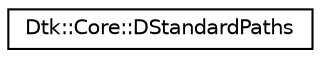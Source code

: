 digraph "类继承关系图"
{
  edge [fontname="Helvetica",fontsize="10",labelfontname="Helvetica",labelfontsize="10"];
  node [fontname="Helvetica",fontsize="10",shape=record];
  rankdir="LR";
  Node0 [label="Dtk::Core::DStandardPaths",height=0.2,width=0.4,color="black", fillcolor="white", style="filled",URL="$class_dtk_1_1_core_1_1_d_standard_paths.html",tooltip="DStandardPaths提供兼容Snap/Dtk标准的路径模式。DStandardPaths实现了Qt的QStandardPaths主要接口。 ..."];
}
